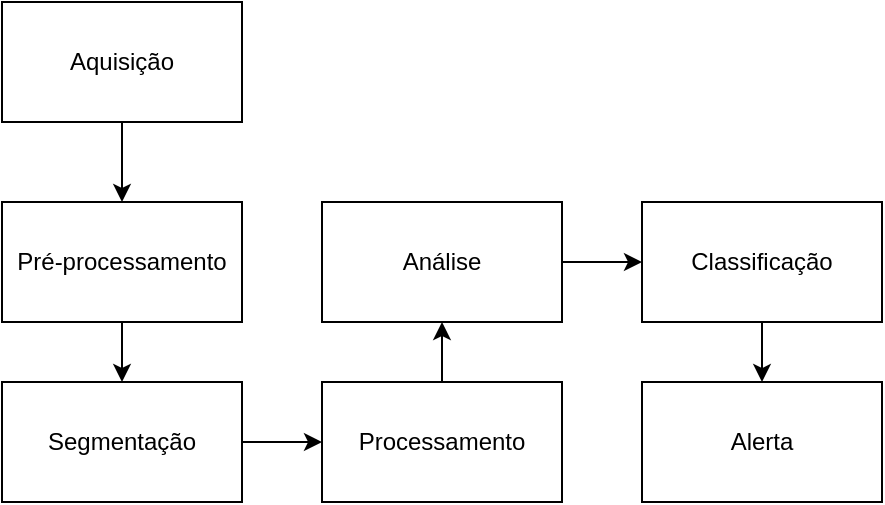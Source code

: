 <mxfile version="18.0.2" type="github">
  <diagram id="4jAzz6SWRPMwBin30flN" name="Page-1">
    <mxGraphModel dx="1964" dy="702" grid="1" gridSize="10" guides="1" tooltips="1" connect="1" arrows="1" fold="1" page="1" pageScale="1" pageWidth="827" pageHeight="1169" math="0" shadow="0">
      <root>
        <mxCell id="0" />
        <mxCell id="1" parent="0" />
        <mxCell id="2kTCUec4WJZ9HLu_hxoc-7" style="edgeStyle=orthogonalEdgeStyle;rounded=0;orthogonalLoop=1;jettySize=auto;html=1;exitX=0.5;exitY=1;exitDx=0;exitDy=0;entryX=0.5;entryY=0;entryDx=0;entryDy=0;" edge="1" parent="1" source="2kTCUec4WJZ9HLu_hxoc-3" target="2kTCUec4WJZ9HLu_hxoc-6">
          <mxGeometry relative="1" as="geometry" />
        </mxCell>
        <mxCell id="2kTCUec4WJZ9HLu_hxoc-3" value="Pré-processamento" style="rounded=0;whiteSpace=wrap;html=1;" vertex="1" parent="1">
          <mxGeometry x="30" y="660" width="120" height="60" as="geometry" />
        </mxCell>
        <mxCell id="2kTCUec4WJZ9HLu_hxoc-9" style="edgeStyle=orthogonalEdgeStyle;rounded=0;orthogonalLoop=1;jettySize=auto;html=1;exitX=0.5;exitY=0;exitDx=0;exitDy=0;entryX=0.5;entryY=1;entryDx=0;entryDy=0;" edge="1" parent="1" source="2kTCUec4WJZ9HLu_hxoc-4" target="2kTCUec4WJZ9HLu_hxoc-5">
          <mxGeometry relative="1" as="geometry" />
        </mxCell>
        <mxCell id="2kTCUec4WJZ9HLu_hxoc-4" value="Processamento" style="rounded=0;whiteSpace=wrap;html=1;" vertex="1" parent="1">
          <mxGeometry x="190" y="750" width="120" height="60" as="geometry" />
        </mxCell>
        <mxCell id="2kTCUec4WJZ9HLu_hxoc-11" style="edgeStyle=orthogonalEdgeStyle;rounded=0;orthogonalLoop=1;jettySize=auto;html=1;exitX=1;exitY=0.5;exitDx=0;exitDy=0;entryX=0;entryY=0.5;entryDx=0;entryDy=0;" edge="1" parent="1" source="2kTCUec4WJZ9HLu_hxoc-5" target="2kTCUec4WJZ9HLu_hxoc-10">
          <mxGeometry relative="1" as="geometry" />
        </mxCell>
        <mxCell id="2kTCUec4WJZ9HLu_hxoc-5" value="Análise" style="rounded=0;whiteSpace=wrap;html=1;" vertex="1" parent="1">
          <mxGeometry x="190" y="660" width="120" height="60" as="geometry" />
        </mxCell>
        <mxCell id="2kTCUec4WJZ9HLu_hxoc-8" style="edgeStyle=orthogonalEdgeStyle;rounded=0;orthogonalLoop=1;jettySize=auto;html=1;exitX=1;exitY=0.5;exitDx=0;exitDy=0;entryX=0;entryY=0.5;entryDx=0;entryDy=0;" edge="1" parent="1" source="2kTCUec4WJZ9HLu_hxoc-6" target="2kTCUec4WJZ9HLu_hxoc-4">
          <mxGeometry relative="1" as="geometry" />
        </mxCell>
        <mxCell id="2kTCUec4WJZ9HLu_hxoc-6" value="Segmentação" style="rounded=0;whiteSpace=wrap;html=1;" vertex="1" parent="1">
          <mxGeometry x="30" y="750" width="120" height="60" as="geometry" />
        </mxCell>
        <mxCell id="2kTCUec4WJZ9HLu_hxoc-13" style="edgeStyle=orthogonalEdgeStyle;rounded=0;orthogonalLoop=1;jettySize=auto;html=1;exitX=0.5;exitY=1;exitDx=0;exitDy=0;entryX=0.5;entryY=0;entryDx=0;entryDy=0;" edge="1" parent="1" source="2kTCUec4WJZ9HLu_hxoc-10" target="2kTCUec4WJZ9HLu_hxoc-12">
          <mxGeometry relative="1" as="geometry" />
        </mxCell>
        <mxCell id="2kTCUec4WJZ9HLu_hxoc-10" value="Classificação" style="rounded=0;whiteSpace=wrap;html=1;" vertex="1" parent="1">
          <mxGeometry x="350" y="660" width="120" height="60" as="geometry" />
        </mxCell>
        <mxCell id="2kTCUec4WJZ9HLu_hxoc-12" value="Alerta" style="rounded=0;whiteSpace=wrap;html=1;" vertex="1" parent="1">
          <mxGeometry x="350" y="750" width="120" height="60" as="geometry" />
        </mxCell>
        <mxCell id="2kTCUec4WJZ9HLu_hxoc-15" value="" style="edgeStyle=orthogonalEdgeStyle;rounded=0;orthogonalLoop=1;jettySize=auto;html=1;" edge="1" parent="1" source="2kTCUec4WJZ9HLu_hxoc-14" target="2kTCUec4WJZ9HLu_hxoc-3">
          <mxGeometry relative="1" as="geometry" />
        </mxCell>
        <mxCell id="2kTCUec4WJZ9HLu_hxoc-14" value="Aquisição" style="rounded=0;whiteSpace=wrap;html=1;" vertex="1" parent="1">
          <mxGeometry x="30" y="560" width="120" height="60" as="geometry" />
        </mxCell>
      </root>
    </mxGraphModel>
  </diagram>
</mxfile>
